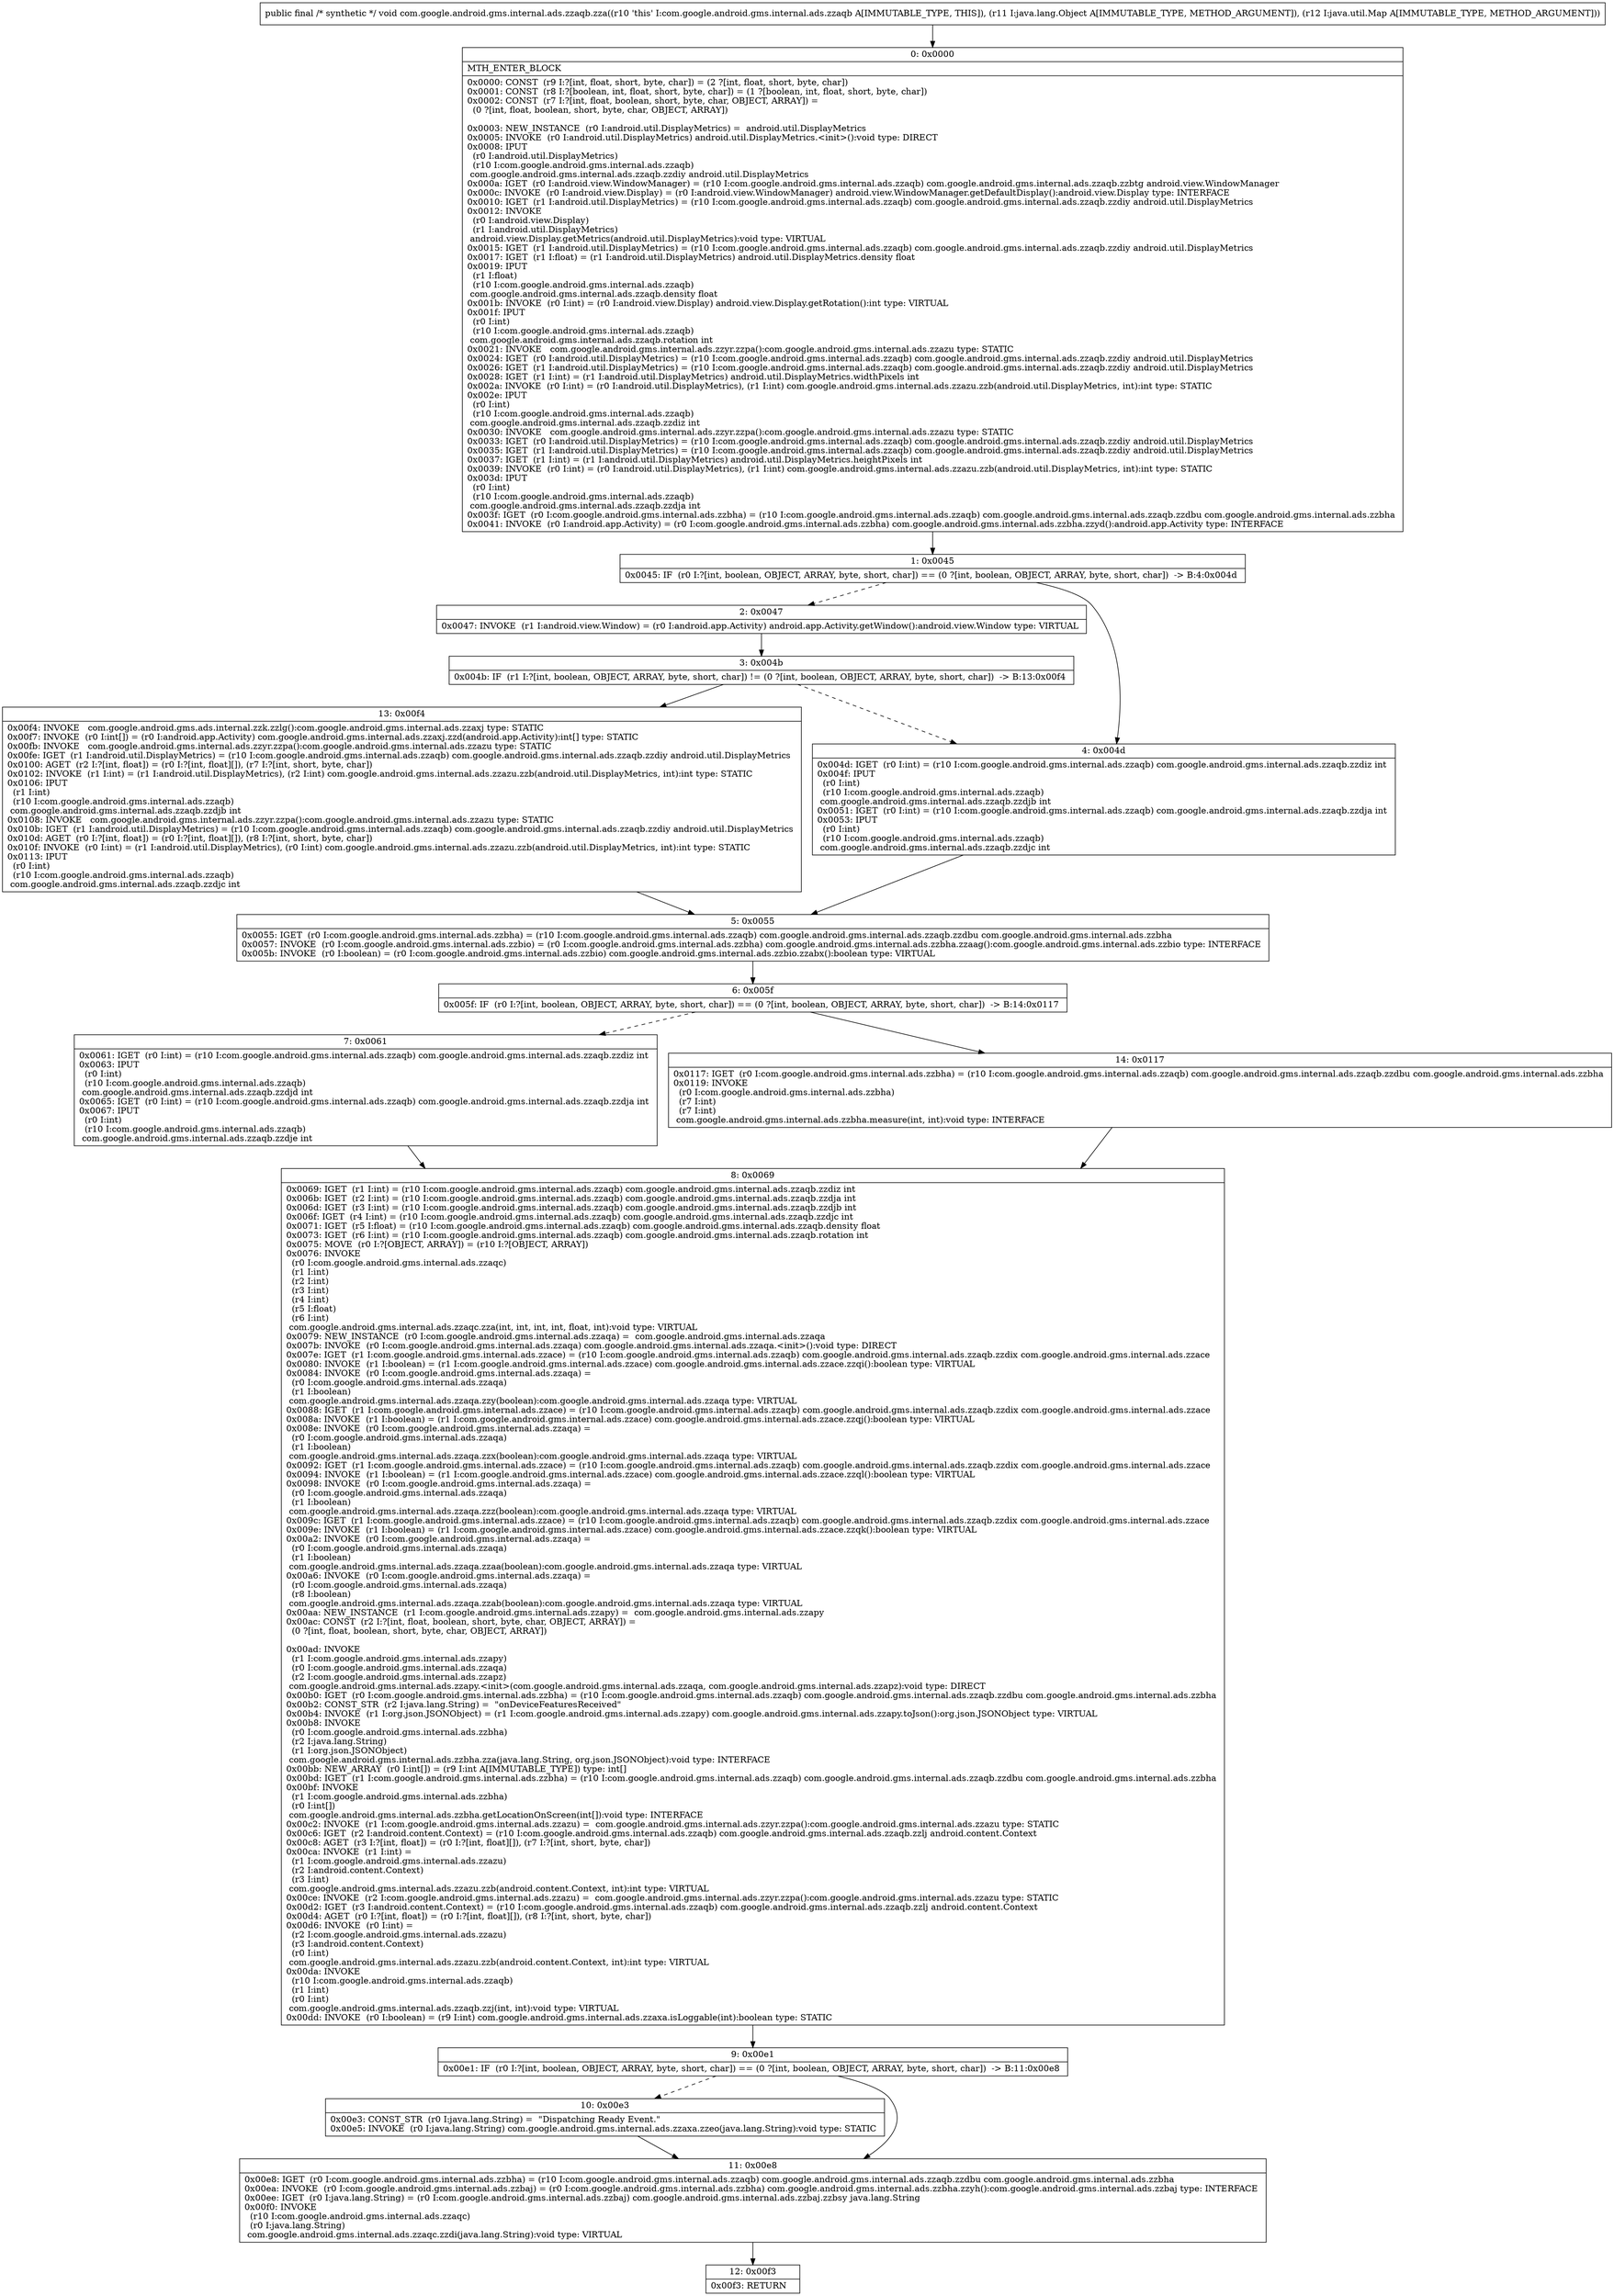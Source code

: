 digraph "CFG forcom.google.android.gms.internal.ads.zzaqb.zza(Ljava\/lang\/Object;Ljava\/util\/Map;)V" {
Node_0 [shape=record,label="{0\:\ 0x0000|MTH_ENTER_BLOCK\l|0x0000: CONST  (r9 I:?[int, float, short, byte, char]) = (2 ?[int, float, short, byte, char]) \l0x0001: CONST  (r8 I:?[boolean, int, float, short, byte, char]) = (1 ?[boolean, int, float, short, byte, char]) \l0x0002: CONST  (r7 I:?[int, float, boolean, short, byte, char, OBJECT, ARRAY]) = \l  (0 ?[int, float, boolean, short, byte, char, OBJECT, ARRAY])\l \l0x0003: NEW_INSTANCE  (r0 I:android.util.DisplayMetrics) =  android.util.DisplayMetrics \l0x0005: INVOKE  (r0 I:android.util.DisplayMetrics) android.util.DisplayMetrics.\<init\>():void type: DIRECT \l0x0008: IPUT  \l  (r0 I:android.util.DisplayMetrics)\l  (r10 I:com.google.android.gms.internal.ads.zzaqb)\l com.google.android.gms.internal.ads.zzaqb.zzdiy android.util.DisplayMetrics \l0x000a: IGET  (r0 I:android.view.WindowManager) = (r10 I:com.google.android.gms.internal.ads.zzaqb) com.google.android.gms.internal.ads.zzaqb.zzbtg android.view.WindowManager \l0x000c: INVOKE  (r0 I:android.view.Display) = (r0 I:android.view.WindowManager) android.view.WindowManager.getDefaultDisplay():android.view.Display type: INTERFACE \l0x0010: IGET  (r1 I:android.util.DisplayMetrics) = (r10 I:com.google.android.gms.internal.ads.zzaqb) com.google.android.gms.internal.ads.zzaqb.zzdiy android.util.DisplayMetrics \l0x0012: INVOKE  \l  (r0 I:android.view.Display)\l  (r1 I:android.util.DisplayMetrics)\l android.view.Display.getMetrics(android.util.DisplayMetrics):void type: VIRTUAL \l0x0015: IGET  (r1 I:android.util.DisplayMetrics) = (r10 I:com.google.android.gms.internal.ads.zzaqb) com.google.android.gms.internal.ads.zzaqb.zzdiy android.util.DisplayMetrics \l0x0017: IGET  (r1 I:float) = (r1 I:android.util.DisplayMetrics) android.util.DisplayMetrics.density float \l0x0019: IPUT  \l  (r1 I:float)\l  (r10 I:com.google.android.gms.internal.ads.zzaqb)\l com.google.android.gms.internal.ads.zzaqb.density float \l0x001b: INVOKE  (r0 I:int) = (r0 I:android.view.Display) android.view.Display.getRotation():int type: VIRTUAL \l0x001f: IPUT  \l  (r0 I:int)\l  (r10 I:com.google.android.gms.internal.ads.zzaqb)\l com.google.android.gms.internal.ads.zzaqb.rotation int \l0x0021: INVOKE   com.google.android.gms.internal.ads.zzyr.zzpa():com.google.android.gms.internal.ads.zzazu type: STATIC \l0x0024: IGET  (r0 I:android.util.DisplayMetrics) = (r10 I:com.google.android.gms.internal.ads.zzaqb) com.google.android.gms.internal.ads.zzaqb.zzdiy android.util.DisplayMetrics \l0x0026: IGET  (r1 I:android.util.DisplayMetrics) = (r10 I:com.google.android.gms.internal.ads.zzaqb) com.google.android.gms.internal.ads.zzaqb.zzdiy android.util.DisplayMetrics \l0x0028: IGET  (r1 I:int) = (r1 I:android.util.DisplayMetrics) android.util.DisplayMetrics.widthPixels int \l0x002a: INVOKE  (r0 I:int) = (r0 I:android.util.DisplayMetrics), (r1 I:int) com.google.android.gms.internal.ads.zzazu.zzb(android.util.DisplayMetrics, int):int type: STATIC \l0x002e: IPUT  \l  (r0 I:int)\l  (r10 I:com.google.android.gms.internal.ads.zzaqb)\l com.google.android.gms.internal.ads.zzaqb.zzdiz int \l0x0030: INVOKE   com.google.android.gms.internal.ads.zzyr.zzpa():com.google.android.gms.internal.ads.zzazu type: STATIC \l0x0033: IGET  (r0 I:android.util.DisplayMetrics) = (r10 I:com.google.android.gms.internal.ads.zzaqb) com.google.android.gms.internal.ads.zzaqb.zzdiy android.util.DisplayMetrics \l0x0035: IGET  (r1 I:android.util.DisplayMetrics) = (r10 I:com.google.android.gms.internal.ads.zzaqb) com.google.android.gms.internal.ads.zzaqb.zzdiy android.util.DisplayMetrics \l0x0037: IGET  (r1 I:int) = (r1 I:android.util.DisplayMetrics) android.util.DisplayMetrics.heightPixels int \l0x0039: INVOKE  (r0 I:int) = (r0 I:android.util.DisplayMetrics), (r1 I:int) com.google.android.gms.internal.ads.zzazu.zzb(android.util.DisplayMetrics, int):int type: STATIC \l0x003d: IPUT  \l  (r0 I:int)\l  (r10 I:com.google.android.gms.internal.ads.zzaqb)\l com.google.android.gms.internal.ads.zzaqb.zzdja int \l0x003f: IGET  (r0 I:com.google.android.gms.internal.ads.zzbha) = (r10 I:com.google.android.gms.internal.ads.zzaqb) com.google.android.gms.internal.ads.zzaqb.zzdbu com.google.android.gms.internal.ads.zzbha \l0x0041: INVOKE  (r0 I:android.app.Activity) = (r0 I:com.google.android.gms.internal.ads.zzbha) com.google.android.gms.internal.ads.zzbha.zzyd():android.app.Activity type: INTERFACE \l}"];
Node_1 [shape=record,label="{1\:\ 0x0045|0x0045: IF  (r0 I:?[int, boolean, OBJECT, ARRAY, byte, short, char]) == (0 ?[int, boolean, OBJECT, ARRAY, byte, short, char])  \-\> B:4:0x004d \l}"];
Node_2 [shape=record,label="{2\:\ 0x0047|0x0047: INVOKE  (r1 I:android.view.Window) = (r0 I:android.app.Activity) android.app.Activity.getWindow():android.view.Window type: VIRTUAL \l}"];
Node_3 [shape=record,label="{3\:\ 0x004b|0x004b: IF  (r1 I:?[int, boolean, OBJECT, ARRAY, byte, short, char]) != (0 ?[int, boolean, OBJECT, ARRAY, byte, short, char])  \-\> B:13:0x00f4 \l}"];
Node_4 [shape=record,label="{4\:\ 0x004d|0x004d: IGET  (r0 I:int) = (r10 I:com.google.android.gms.internal.ads.zzaqb) com.google.android.gms.internal.ads.zzaqb.zzdiz int \l0x004f: IPUT  \l  (r0 I:int)\l  (r10 I:com.google.android.gms.internal.ads.zzaqb)\l com.google.android.gms.internal.ads.zzaqb.zzdjb int \l0x0051: IGET  (r0 I:int) = (r10 I:com.google.android.gms.internal.ads.zzaqb) com.google.android.gms.internal.ads.zzaqb.zzdja int \l0x0053: IPUT  \l  (r0 I:int)\l  (r10 I:com.google.android.gms.internal.ads.zzaqb)\l com.google.android.gms.internal.ads.zzaqb.zzdjc int \l}"];
Node_5 [shape=record,label="{5\:\ 0x0055|0x0055: IGET  (r0 I:com.google.android.gms.internal.ads.zzbha) = (r10 I:com.google.android.gms.internal.ads.zzaqb) com.google.android.gms.internal.ads.zzaqb.zzdbu com.google.android.gms.internal.ads.zzbha \l0x0057: INVOKE  (r0 I:com.google.android.gms.internal.ads.zzbio) = (r0 I:com.google.android.gms.internal.ads.zzbha) com.google.android.gms.internal.ads.zzbha.zzaag():com.google.android.gms.internal.ads.zzbio type: INTERFACE \l0x005b: INVOKE  (r0 I:boolean) = (r0 I:com.google.android.gms.internal.ads.zzbio) com.google.android.gms.internal.ads.zzbio.zzabx():boolean type: VIRTUAL \l}"];
Node_6 [shape=record,label="{6\:\ 0x005f|0x005f: IF  (r0 I:?[int, boolean, OBJECT, ARRAY, byte, short, char]) == (0 ?[int, boolean, OBJECT, ARRAY, byte, short, char])  \-\> B:14:0x0117 \l}"];
Node_7 [shape=record,label="{7\:\ 0x0061|0x0061: IGET  (r0 I:int) = (r10 I:com.google.android.gms.internal.ads.zzaqb) com.google.android.gms.internal.ads.zzaqb.zzdiz int \l0x0063: IPUT  \l  (r0 I:int)\l  (r10 I:com.google.android.gms.internal.ads.zzaqb)\l com.google.android.gms.internal.ads.zzaqb.zzdjd int \l0x0065: IGET  (r0 I:int) = (r10 I:com.google.android.gms.internal.ads.zzaqb) com.google.android.gms.internal.ads.zzaqb.zzdja int \l0x0067: IPUT  \l  (r0 I:int)\l  (r10 I:com.google.android.gms.internal.ads.zzaqb)\l com.google.android.gms.internal.ads.zzaqb.zzdje int \l}"];
Node_8 [shape=record,label="{8\:\ 0x0069|0x0069: IGET  (r1 I:int) = (r10 I:com.google.android.gms.internal.ads.zzaqb) com.google.android.gms.internal.ads.zzaqb.zzdiz int \l0x006b: IGET  (r2 I:int) = (r10 I:com.google.android.gms.internal.ads.zzaqb) com.google.android.gms.internal.ads.zzaqb.zzdja int \l0x006d: IGET  (r3 I:int) = (r10 I:com.google.android.gms.internal.ads.zzaqb) com.google.android.gms.internal.ads.zzaqb.zzdjb int \l0x006f: IGET  (r4 I:int) = (r10 I:com.google.android.gms.internal.ads.zzaqb) com.google.android.gms.internal.ads.zzaqb.zzdjc int \l0x0071: IGET  (r5 I:float) = (r10 I:com.google.android.gms.internal.ads.zzaqb) com.google.android.gms.internal.ads.zzaqb.density float \l0x0073: IGET  (r6 I:int) = (r10 I:com.google.android.gms.internal.ads.zzaqb) com.google.android.gms.internal.ads.zzaqb.rotation int \l0x0075: MOVE  (r0 I:?[OBJECT, ARRAY]) = (r10 I:?[OBJECT, ARRAY]) \l0x0076: INVOKE  \l  (r0 I:com.google.android.gms.internal.ads.zzaqc)\l  (r1 I:int)\l  (r2 I:int)\l  (r3 I:int)\l  (r4 I:int)\l  (r5 I:float)\l  (r6 I:int)\l com.google.android.gms.internal.ads.zzaqc.zza(int, int, int, int, float, int):void type: VIRTUAL \l0x0079: NEW_INSTANCE  (r0 I:com.google.android.gms.internal.ads.zzaqa) =  com.google.android.gms.internal.ads.zzaqa \l0x007b: INVOKE  (r0 I:com.google.android.gms.internal.ads.zzaqa) com.google.android.gms.internal.ads.zzaqa.\<init\>():void type: DIRECT \l0x007e: IGET  (r1 I:com.google.android.gms.internal.ads.zzace) = (r10 I:com.google.android.gms.internal.ads.zzaqb) com.google.android.gms.internal.ads.zzaqb.zzdix com.google.android.gms.internal.ads.zzace \l0x0080: INVOKE  (r1 I:boolean) = (r1 I:com.google.android.gms.internal.ads.zzace) com.google.android.gms.internal.ads.zzace.zzqi():boolean type: VIRTUAL \l0x0084: INVOKE  (r0 I:com.google.android.gms.internal.ads.zzaqa) = \l  (r0 I:com.google.android.gms.internal.ads.zzaqa)\l  (r1 I:boolean)\l com.google.android.gms.internal.ads.zzaqa.zzy(boolean):com.google.android.gms.internal.ads.zzaqa type: VIRTUAL \l0x0088: IGET  (r1 I:com.google.android.gms.internal.ads.zzace) = (r10 I:com.google.android.gms.internal.ads.zzaqb) com.google.android.gms.internal.ads.zzaqb.zzdix com.google.android.gms.internal.ads.zzace \l0x008a: INVOKE  (r1 I:boolean) = (r1 I:com.google.android.gms.internal.ads.zzace) com.google.android.gms.internal.ads.zzace.zzqj():boolean type: VIRTUAL \l0x008e: INVOKE  (r0 I:com.google.android.gms.internal.ads.zzaqa) = \l  (r0 I:com.google.android.gms.internal.ads.zzaqa)\l  (r1 I:boolean)\l com.google.android.gms.internal.ads.zzaqa.zzx(boolean):com.google.android.gms.internal.ads.zzaqa type: VIRTUAL \l0x0092: IGET  (r1 I:com.google.android.gms.internal.ads.zzace) = (r10 I:com.google.android.gms.internal.ads.zzaqb) com.google.android.gms.internal.ads.zzaqb.zzdix com.google.android.gms.internal.ads.zzace \l0x0094: INVOKE  (r1 I:boolean) = (r1 I:com.google.android.gms.internal.ads.zzace) com.google.android.gms.internal.ads.zzace.zzql():boolean type: VIRTUAL \l0x0098: INVOKE  (r0 I:com.google.android.gms.internal.ads.zzaqa) = \l  (r0 I:com.google.android.gms.internal.ads.zzaqa)\l  (r1 I:boolean)\l com.google.android.gms.internal.ads.zzaqa.zzz(boolean):com.google.android.gms.internal.ads.zzaqa type: VIRTUAL \l0x009c: IGET  (r1 I:com.google.android.gms.internal.ads.zzace) = (r10 I:com.google.android.gms.internal.ads.zzaqb) com.google.android.gms.internal.ads.zzaqb.zzdix com.google.android.gms.internal.ads.zzace \l0x009e: INVOKE  (r1 I:boolean) = (r1 I:com.google.android.gms.internal.ads.zzace) com.google.android.gms.internal.ads.zzace.zzqk():boolean type: VIRTUAL \l0x00a2: INVOKE  (r0 I:com.google.android.gms.internal.ads.zzaqa) = \l  (r0 I:com.google.android.gms.internal.ads.zzaqa)\l  (r1 I:boolean)\l com.google.android.gms.internal.ads.zzaqa.zzaa(boolean):com.google.android.gms.internal.ads.zzaqa type: VIRTUAL \l0x00a6: INVOKE  (r0 I:com.google.android.gms.internal.ads.zzaqa) = \l  (r0 I:com.google.android.gms.internal.ads.zzaqa)\l  (r8 I:boolean)\l com.google.android.gms.internal.ads.zzaqa.zzab(boolean):com.google.android.gms.internal.ads.zzaqa type: VIRTUAL \l0x00aa: NEW_INSTANCE  (r1 I:com.google.android.gms.internal.ads.zzapy) =  com.google.android.gms.internal.ads.zzapy \l0x00ac: CONST  (r2 I:?[int, float, boolean, short, byte, char, OBJECT, ARRAY]) = \l  (0 ?[int, float, boolean, short, byte, char, OBJECT, ARRAY])\l \l0x00ad: INVOKE  \l  (r1 I:com.google.android.gms.internal.ads.zzapy)\l  (r0 I:com.google.android.gms.internal.ads.zzaqa)\l  (r2 I:com.google.android.gms.internal.ads.zzapz)\l com.google.android.gms.internal.ads.zzapy.\<init\>(com.google.android.gms.internal.ads.zzaqa, com.google.android.gms.internal.ads.zzapz):void type: DIRECT \l0x00b0: IGET  (r0 I:com.google.android.gms.internal.ads.zzbha) = (r10 I:com.google.android.gms.internal.ads.zzaqb) com.google.android.gms.internal.ads.zzaqb.zzdbu com.google.android.gms.internal.ads.zzbha \l0x00b2: CONST_STR  (r2 I:java.lang.String) =  \"onDeviceFeaturesReceived\" \l0x00b4: INVOKE  (r1 I:org.json.JSONObject) = (r1 I:com.google.android.gms.internal.ads.zzapy) com.google.android.gms.internal.ads.zzapy.toJson():org.json.JSONObject type: VIRTUAL \l0x00b8: INVOKE  \l  (r0 I:com.google.android.gms.internal.ads.zzbha)\l  (r2 I:java.lang.String)\l  (r1 I:org.json.JSONObject)\l com.google.android.gms.internal.ads.zzbha.zza(java.lang.String, org.json.JSONObject):void type: INTERFACE \l0x00bb: NEW_ARRAY  (r0 I:int[]) = (r9 I:int A[IMMUTABLE_TYPE]) type: int[] \l0x00bd: IGET  (r1 I:com.google.android.gms.internal.ads.zzbha) = (r10 I:com.google.android.gms.internal.ads.zzaqb) com.google.android.gms.internal.ads.zzaqb.zzdbu com.google.android.gms.internal.ads.zzbha \l0x00bf: INVOKE  \l  (r1 I:com.google.android.gms.internal.ads.zzbha)\l  (r0 I:int[])\l com.google.android.gms.internal.ads.zzbha.getLocationOnScreen(int[]):void type: INTERFACE \l0x00c2: INVOKE  (r1 I:com.google.android.gms.internal.ads.zzazu) =  com.google.android.gms.internal.ads.zzyr.zzpa():com.google.android.gms.internal.ads.zzazu type: STATIC \l0x00c6: IGET  (r2 I:android.content.Context) = (r10 I:com.google.android.gms.internal.ads.zzaqb) com.google.android.gms.internal.ads.zzaqb.zzlj android.content.Context \l0x00c8: AGET  (r3 I:?[int, float]) = (r0 I:?[int, float][]), (r7 I:?[int, short, byte, char]) \l0x00ca: INVOKE  (r1 I:int) = \l  (r1 I:com.google.android.gms.internal.ads.zzazu)\l  (r2 I:android.content.Context)\l  (r3 I:int)\l com.google.android.gms.internal.ads.zzazu.zzb(android.content.Context, int):int type: VIRTUAL \l0x00ce: INVOKE  (r2 I:com.google.android.gms.internal.ads.zzazu) =  com.google.android.gms.internal.ads.zzyr.zzpa():com.google.android.gms.internal.ads.zzazu type: STATIC \l0x00d2: IGET  (r3 I:android.content.Context) = (r10 I:com.google.android.gms.internal.ads.zzaqb) com.google.android.gms.internal.ads.zzaqb.zzlj android.content.Context \l0x00d4: AGET  (r0 I:?[int, float]) = (r0 I:?[int, float][]), (r8 I:?[int, short, byte, char]) \l0x00d6: INVOKE  (r0 I:int) = \l  (r2 I:com.google.android.gms.internal.ads.zzazu)\l  (r3 I:android.content.Context)\l  (r0 I:int)\l com.google.android.gms.internal.ads.zzazu.zzb(android.content.Context, int):int type: VIRTUAL \l0x00da: INVOKE  \l  (r10 I:com.google.android.gms.internal.ads.zzaqb)\l  (r1 I:int)\l  (r0 I:int)\l com.google.android.gms.internal.ads.zzaqb.zzj(int, int):void type: VIRTUAL \l0x00dd: INVOKE  (r0 I:boolean) = (r9 I:int) com.google.android.gms.internal.ads.zzaxa.isLoggable(int):boolean type: STATIC \l}"];
Node_9 [shape=record,label="{9\:\ 0x00e1|0x00e1: IF  (r0 I:?[int, boolean, OBJECT, ARRAY, byte, short, char]) == (0 ?[int, boolean, OBJECT, ARRAY, byte, short, char])  \-\> B:11:0x00e8 \l}"];
Node_10 [shape=record,label="{10\:\ 0x00e3|0x00e3: CONST_STR  (r0 I:java.lang.String) =  \"Dispatching Ready Event.\" \l0x00e5: INVOKE  (r0 I:java.lang.String) com.google.android.gms.internal.ads.zzaxa.zzeo(java.lang.String):void type: STATIC \l}"];
Node_11 [shape=record,label="{11\:\ 0x00e8|0x00e8: IGET  (r0 I:com.google.android.gms.internal.ads.zzbha) = (r10 I:com.google.android.gms.internal.ads.zzaqb) com.google.android.gms.internal.ads.zzaqb.zzdbu com.google.android.gms.internal.ads.zzbha \l0x00ea: INVOKE  (r0 I:com.google.android.gms.internal.ads.zzbaj) = (r0 I:com.google.android.gms.internal.ads.zzbha) com.google.android.gms.internal.ads.zzbha.zzyh():com.google.android.gms.internal.ads.zzbaj type: INTERFACE \l0x00ee: IGET  (r0 I:java.lang.String) = (r0 I:com.google.android.gms.internal.ads.zzbaj) com.google.android.gms.internal.ads.zzbaj.zzbsy java.lang.String \l0x00f0: INVOKE  \l  (r10 I:com.google.android.gms.internal.ads.zzaqc)\l  (r0 I:java.lang.String)\l com.google.android.gms.internal.ads.zzaqc.zzdi(java.lang.String):void type: VIRTUAL \l}"];
Node_12 [shape=record,label="{12\:\ 0x00f3|0x00f3: RETURN   \l}"];
Node_13 [shape=record,label="{13\:\ 0x00f4|0x00f4: INVOKE   com.google.android.gms.ads.internal.zzk.zzlg():com.google.android.gms.internal.ads.zzaxj type: STATIC \l0x00f7: INVOKE  (r0 I:int[]) = (r0 I:android.app.Activity) com.google.android.gms.internal.ads.zzaxj.zzd(android.app.Activity):int[] type: STATIC \l0x00fb: INVOKE   com.google.android.gms.internal.ads.zzyr.zzpa():com.google.android.gms.internal.ads.zzazu type: STATIC \l0x00fe: IGET  (r1 I:android.util.DisplayMetrics) = (r10 I:com.google.android.gms.internal.ads.zzaqb) com.google.android.gms.internal.ads.zzaqb.zzdiy android.util.DisplayMetrics \l0x0100: AGET  (r2 I:?[int, float]) = (r0 I:?[int, float][]), (r7 I:?[int, short, byte, char]) \l0x0102: INVOKE  (r1 I:int) = (r1 I:android.util.DisplayMetrics), (r2 I:int) com.google.android.gms.internal.ads.zzazu.zzb(android.util.DisplayMetrics, int):int type: STATIC \l0x0106: IPUT  \l  (r1 I:int)\l  (r10 I:com.google.android.gms.internal.ads.zzaqb)\l com.google.android.gms.internal.ads.zzaqb.zzdjb int \l0x0108: INVOKE   com.google.android.gms.internal.ads.zzyr.zzpa():com.google.android.gms.internal.ads.zzazu type: STATIC \l0x010b: IGET  (r1 I:android.util.DisplayMetrics) = (r10 I:com.google.android.gms.internal.ads.zzaqb) com.google.android.gms.internal.ads.zzaqb.zzdiy android.util.DisplayMetrics \l0x010d: AGET  (r0 I:?[int, float]) = (r0 I:?[int, float][]), (r8 I:?[int, short, byte, char]) \l0x010f: INVOKE  (r0 I:int) = (r1 I:android.util.DisplayMetrics), (r0 I:int) com.google.android.gms.internal.ads.zzazu.zzb(android.util.DisplayMetrics, int):int type: STATIC \l0x0113: IPUT  \l  (r0 I:int)\l  (r10 I:com.google.android.gms.internal.ads.zzaqb)\l com.google.android.gms.internal.ads.zzaqb.zzdjc int \l}"];
Node_14 [shape=record,label="{14\:\ 0x0117|0x0117: IGET  (r0 I:com.google.android.gms.internal.ads.zzbha) = (r10 I:com.google.android.gms.internal.ads.zzaqb) com.google.android.gms.internal.ads.zzaqb.zzdbu com.google.android.gms.internal.ads.zzbha \l0x0119: INVOKE  \l  (r0 I:com.google.android.gms.internal.ads.zzbha)\l  (r7 I:int)\l  (r7 I:int)\l com.google.android.gms.internal.ads.zzbha.measure(int, int):void type: INTERFACE \l}"];
MethodNode[shape=record,label="{public final \/* synthetic *\/ void com.google.android.gms.internal.ads.zzaqb.zza((r10 'this' I:com.google.android.gms.internal.ads.zzaqb A[IMMUTABLE_TYPE, THIS]), (r11 I:java.lang.Object A[IMMUTABLE_TYPE, METHOD_ARGUMENT]), (r12 I:java.util.Map A[IMMUTABLE_TYPE, METHOD_ARGUMENT])) }"];
MethodNode -> Node_0;
Node_0 -> Node_1;
Node_1 -> Node_2[style=dashed];
Node_1 -> Node_4;
Node_2 -> Node_3;
Node_3 -> Node_4[style=dashed];
Node_3 -> Node_13;
Node_4 -> Node_5;
Node_5 -> Node_6;
Node_6 -> Node_7[style=dashed];
Node_6 -> Node_14;
Node_7 -> Node_8;
Node_8 -> Node_9;
Node_9 -> Node_10[style=dashed];
Node_9 -> Node_11;
Node_10 -> Node_11;
Node_11 -> Node_12;
Node_13 -> Node_5;
Node_14 -> Node_8;
}


